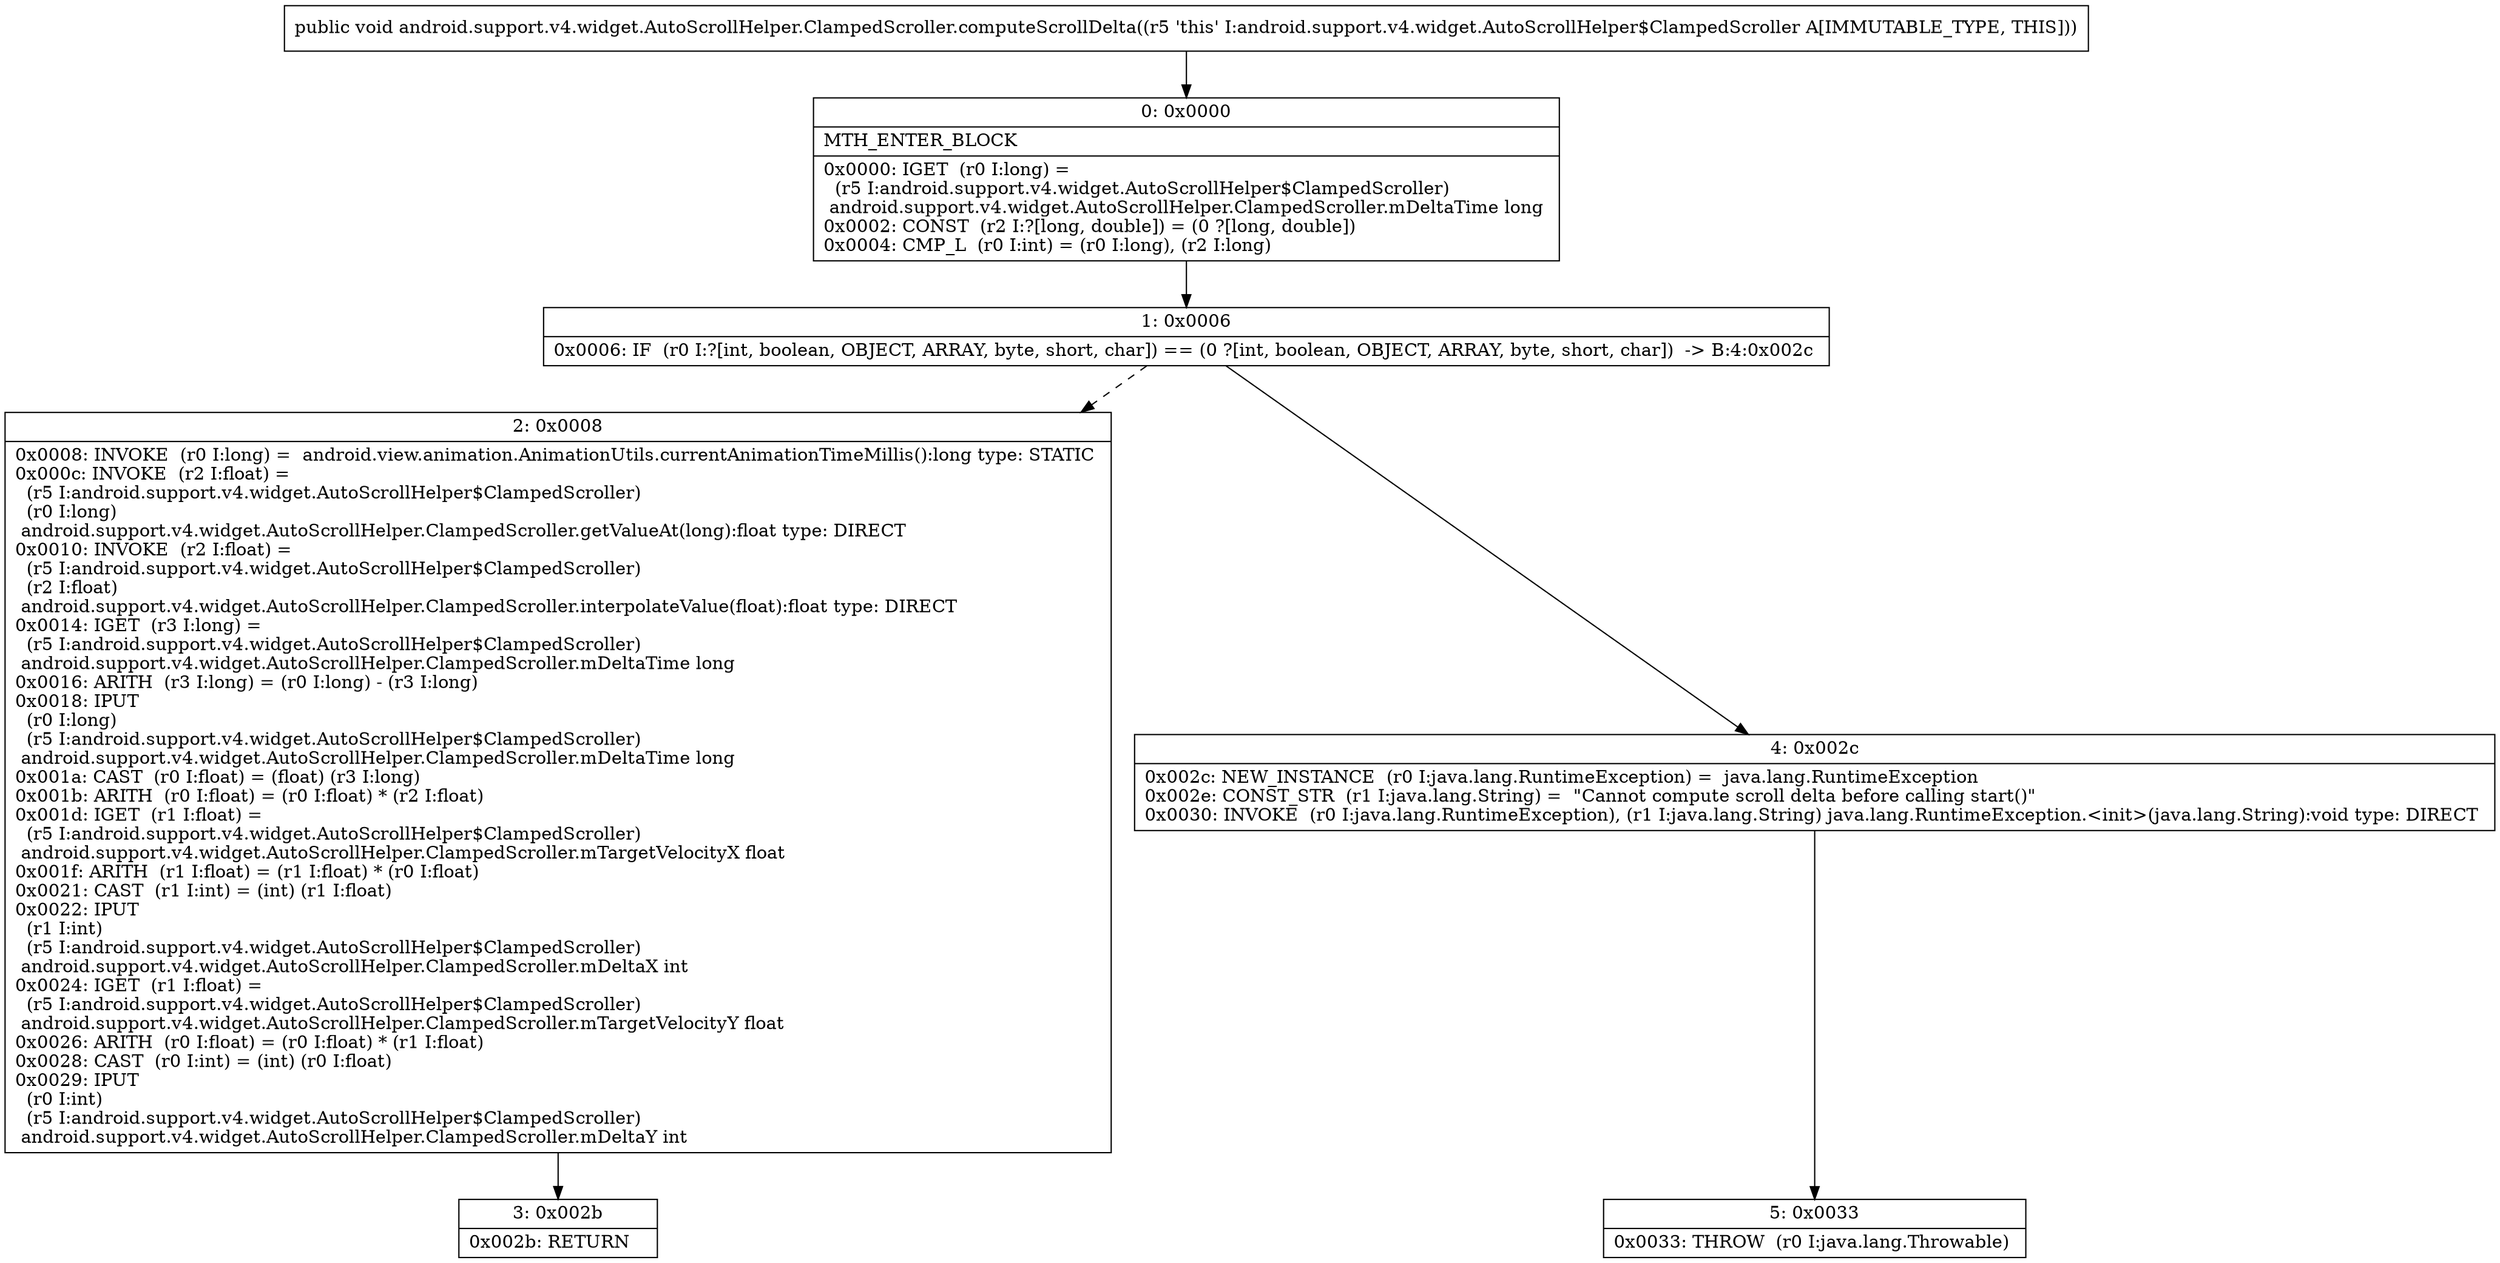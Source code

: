 digraph "CFG forandroid.support.v4.widget.AutoScrollHelper.ClampedScroller.computeScrollDelta()V" {
Node_0 [shape=record,label="{0\:\ 0x0000|MTH_ENTER_BLOCK\l|0x0000: IGET  (r0 I:long) = \l  (r5 I:android.support.v4.widget.AutoScrollHelper$ClampedScroller)\l android.support.v4.widget.AutoScrollHelper.ClampedScroller.mDeltaTime long \l0x0002: CONST  (r2 I:?[long, double]) = (0 ?[long, double]) \l0x0004: CMP_L  (r0 I:int) = (r0 I:long), (r2 I:long) \l}"];
Node_1 [shape=record,label="{1\:\ 0x0006|0x0006: IF  (r0 I:?[int, boolean, OBJECT, ARRAY, byte, short, char]) == (0 ?[int, boolean, OBJECT, ARRAY, byte, short, char])  \-\> B:4:0x002c \l}"];
Node_2 [shape=record,label="{2\:\ 0x0008|0x0008: INVOKE  (r0 I:long) =  android.view.animation.AnimationUtils.currentAnimationTimeMillis():long type: STATIC \l0x000c: INVOKE  (r2 I:float) = \l  (r5 I:android.support.v4.widget.AutoScrollHelper$ClampedScroller)\l  (r0 I:long)\l android.support.v4.widget.AutoScrollHelper.ClampedScroller.getValueAt(long):float type: DIRECT \l0x0010: INVOKE  (r2 I:float) = \l  (r5 I:android.support.v4.widget.AutoScrollHelper$ClampedScroller)\l  (r2 I:float)\l android.support.v4.widget.AutoScrollHelper.ClampedScroller.interpolateValue(float):float type: DIRECT \l0x0014: IGET  (r3 I:long) = \l  (r5 I:android.support.v4.widget.AutoScrollHelper$ClampedScroller)\l android.support.v4.widget.AutoScrollHelper.ClampedScroller.mDeltaTime long \l0x0016: ARITH  (r3 I:long) = (r0 I:long) \- (r3 I:long) \l0x0018: IPUT  \l  (r0 I:long)\l  (r5 I:android.support.v4.widget.AutoScrollHelper$ClampedScroller)\l android.support.v4.widget.AutoScrollHelper.ClampedScroller.mDeltaTime long \l0x001a: CAST  (r0 I:float) = (float) (r3 I:long) \l0x001b: ARITH  (r0 I:float) = (r0 I:float) * (r2 I:float) \l0x001d: IGET  (r1 I:float) = \l  (r5 I:android.support.v4.widget.AutoScrollHelper$ClampedScroller)\l android.support.v4.widget.AutoScrollHelper.ClampedScroller.mTargetVelocityX float \l0x001f: ARITH  (r1 I:float) = (r1 I:float) * (r0 I:float) \l0x0021: CAST  (r1 I:int) = (int) (r1 I:float) \l0x0022: IPUT  \l  (r1 I:int)\l  (r5 I:android.support.v4.widget.AutoScrollHelper$ClampedScroller)\l android.support.v4.widget.AutoScrollHelper.ClampedScroller.mDeltaX int \l0x0024: IGET  (r1 I:float) = \l  (r5 I:android.support.v4.widget.AutoScrollHelper$ClampedScroller)\l android.support.v4.widget.AutoScrollHelper.ClampedScroller.mTargetVelocityY float \l0x0026: ARITH  (r0 I:float) = (r0 I:float) * (r1 I:float) \l0x0028: CAST  (r0 I:int) = (int) (r0 I:float) \l0x0029: IPUT  \l  (r0 I:int)\l  (r5 I:android.support.v4.widget.AutoScrollHelper$ClampedScroller)\l android.support.v4.widget.AutoScrollHelper.ClampedScroller.mDeltaY int \l}"];
Node_3 [shape=record,label="{3\:\ 0x002b|0x002b: RETURN   \l}"];
Node_4 [shape=record,label="{4\:\ 0x002c|0x002c: NEW_INSTANCE  (r0 I:java.lang.RuntimeException) =  java.lang.RuntimeException \l0x002e: CONST_STR  (r1 I:java.lang.String) =  \"Cannot compute scroll delta before calling start()\" \l0x0030: INVOKE  (r0 I:java.lang.RuntimeException), (r1 I:java.lang.String) java.lang.RuntimeException.\<init\>(java.lang.String):void type: DIRECT \l}"];
Node_5 [shape=record,label="{5\:\ 0x0033|0x0033: THROW  (r0 I:java.lang.Throwable) \l}"];
MethodNode[shape=record,label="{public void android.support.v4.widget.AutoScrollHelper.ClampedScroller.computeScrollDelta((r5 'this' I:android.support.v4.widget.AutoScrollHelper$ClampedScroller A[IMMUTABLE_TYPE, THIS])) }"];
MethodNode -> Node_0;
Node_0 -> Node_1;
Node_1 -> Node_2[style=dashed];
Node_1 -> Node_4;
Node_2 -> Node_3;
Node_4 -> Node_5;
}

